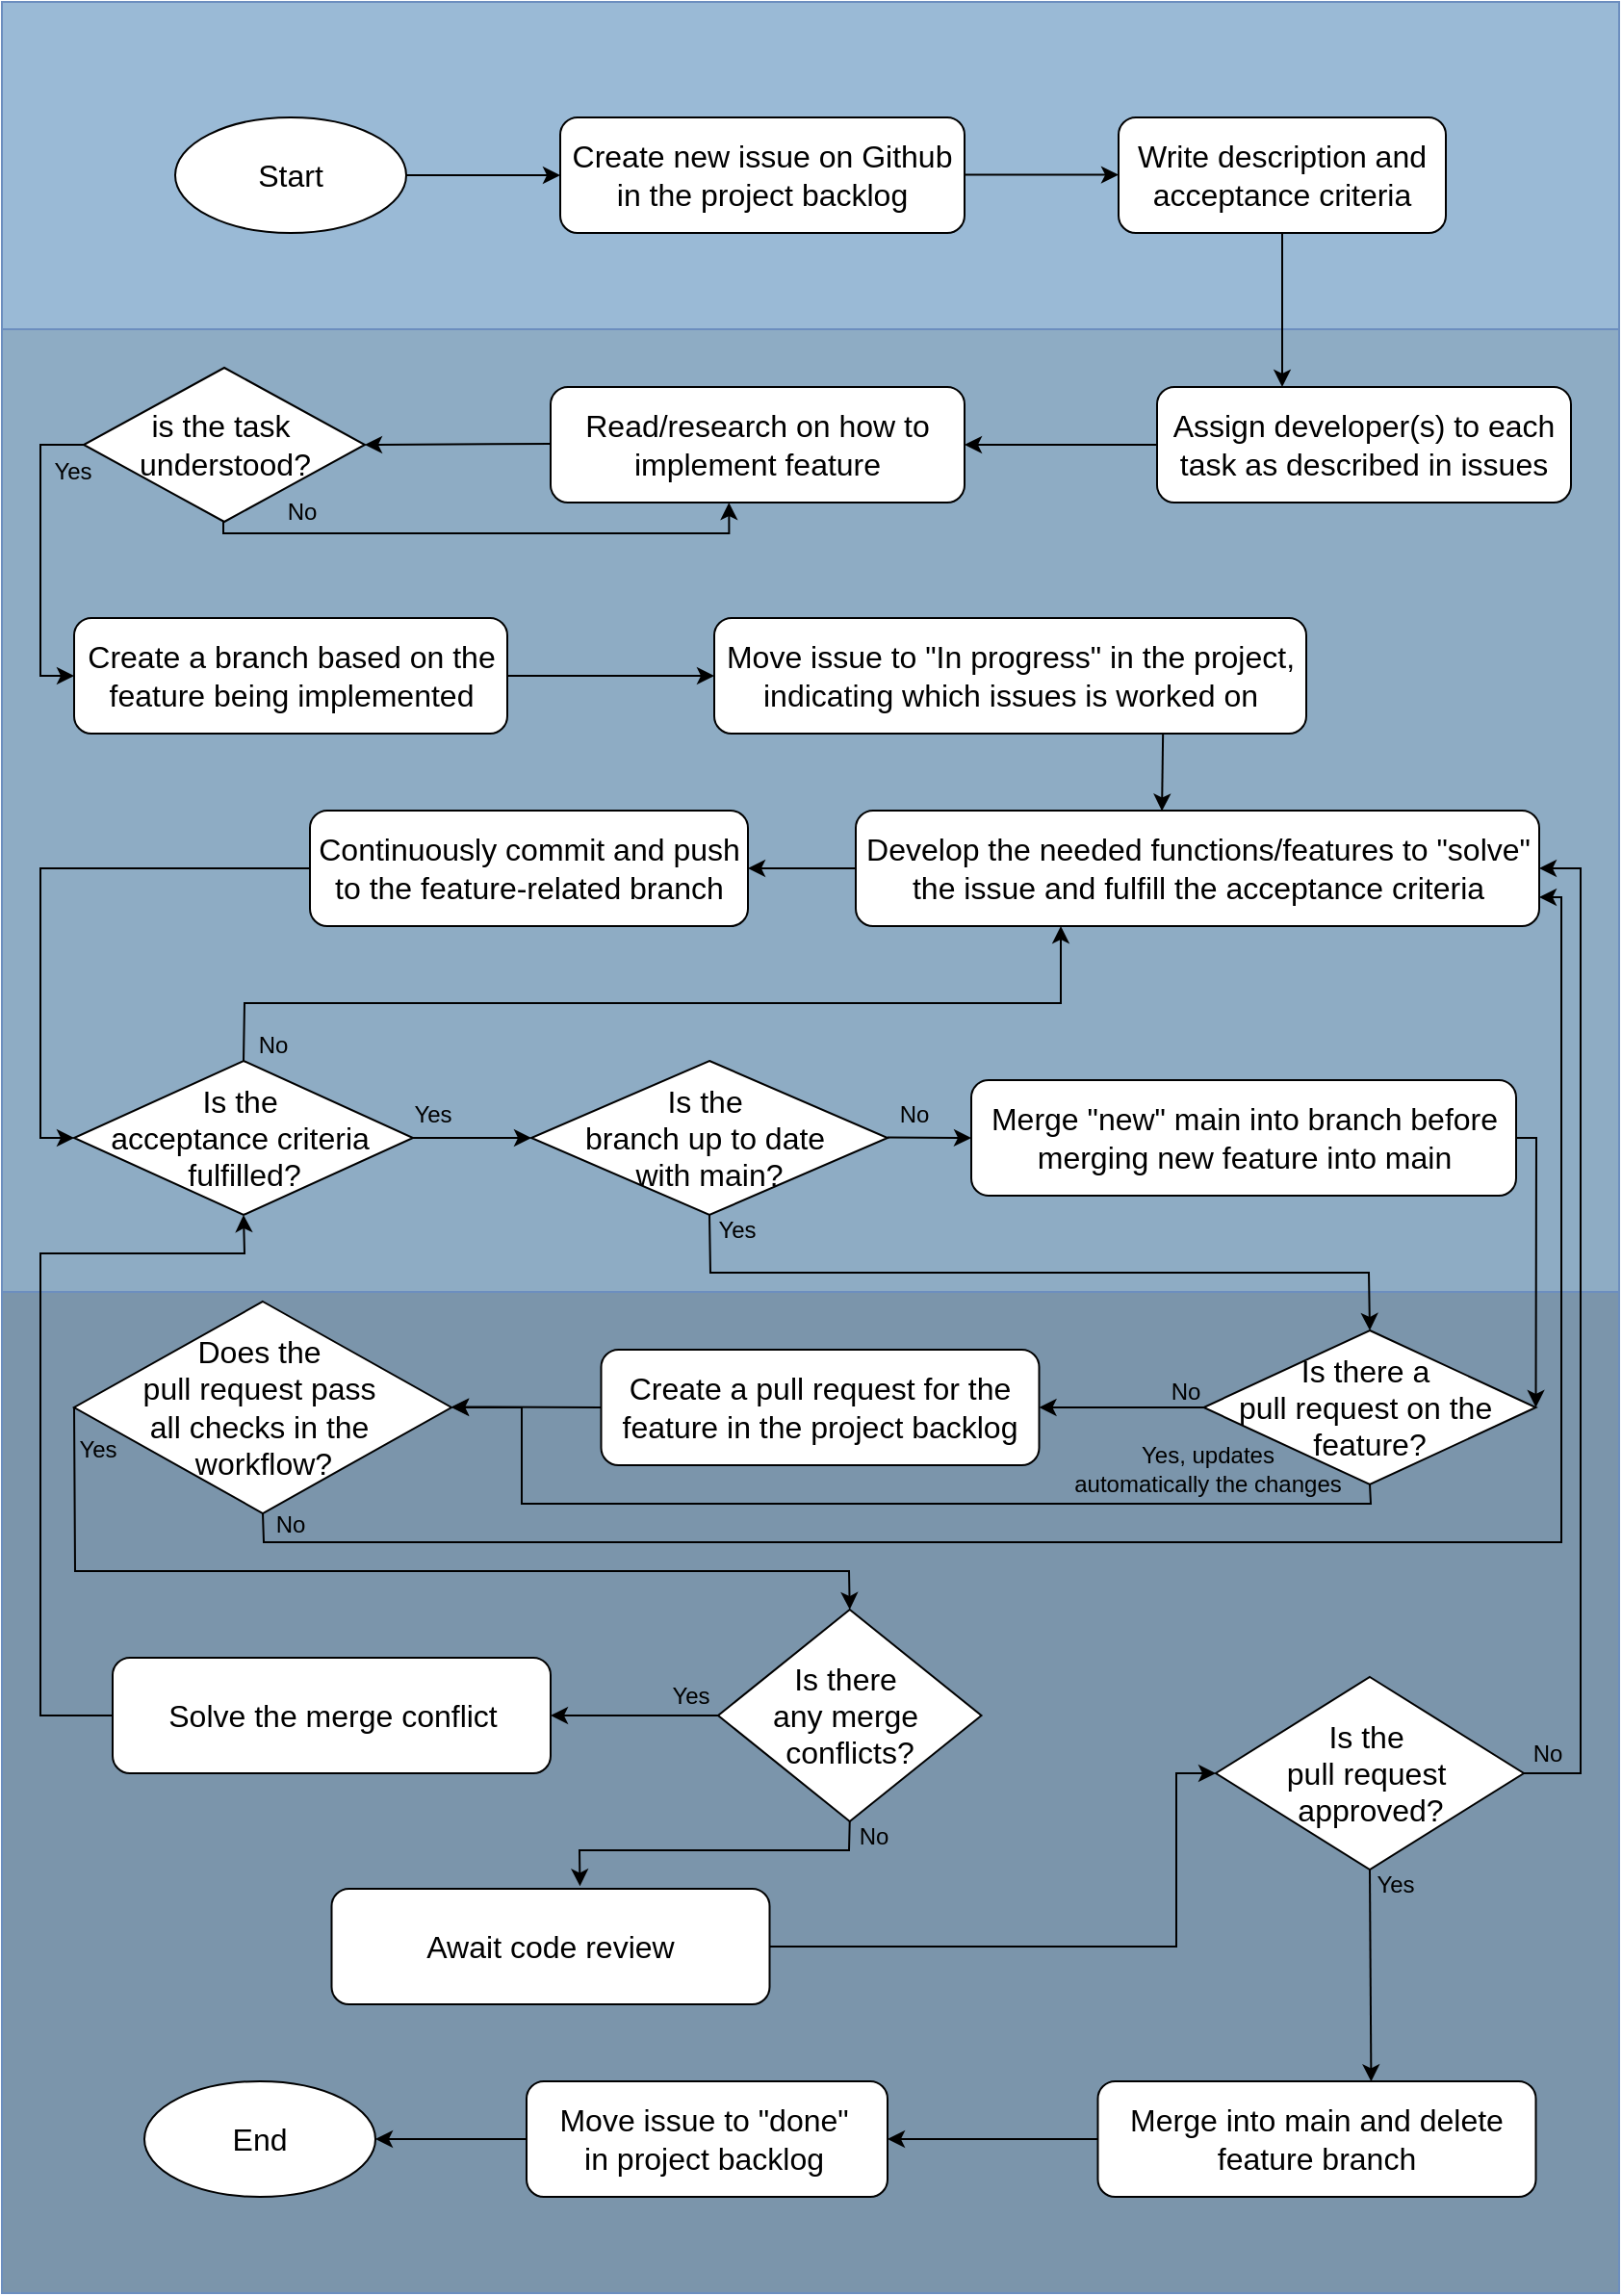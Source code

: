 <mxfile version="25.0.2">
  <diagram id="Ffn-taPkCuxAtU2QfjDi" name="Side-2">
    <mxGraphModel dx="2947" dy="1393" grid="1" gridSize="10" guides="1" tooltips="1" connect="1" arrows="1" fold="1" page="1" pageScale="1" pageWidth="827" pageHeight="1169" math="0" shadow="0">
      <root>
        <mxCell id="0" />
        <mxCell id="1" parent="0" />
        <mxCell id="v3DhoopwUBdqra2Gq-I6-1" value="" style="rounded=0;whiteSpace=wrap;html=1;fillColor=#9ABAD6;strokeColor=#6c8ebf;" vertex="1" parent="1">
          <mxGeometry x="-10" y="70" width="840" height="170" as="geometry" />
        </mxCell>
        <mxCell id="v3DhoopwUBdqra2Gq-I6-2" value="" style="rounded=0;whiteSpace=wrap;html=1;fillColor=#8EACC4;strokeColor=#6c8ebf;" vertex="1" parent="1">
          <mxGeometry x="-10" y="240" width="840" height="500" as="geometry" />
        </mxCell>
        <mxCell id="v3DhoopwUBdqra2Gq-I6-3" value="" style="rounded=0;whiteSpace=wrap;html=1;fillColor=#7b95ab;strokeColor=#6c8ebf;" vertex="1" parent="1">
          <mxGeometry x="-10" y="740" width="840" height="520" as="geometry" />
        </mxCell>
        <mxCell id="v3DhoopwUBdqra2Gq-I6-6" value="&lt;font style=&quot;font-size: 16px;&quot;&gt;Start&lt;/font&gt;" style="ellipse;whiteSpace=wrap;html=1;" vertex="1" parent="1">
          <mxGeometry x="80" y="130" width="120" height="60" as="geometry" />
        </mxCell>
        <mxCell id="v3DhoopwUBdqra2Gq-I6-7" value="&lt;font style=&quot;font-size: 16px;&quot;&gt;Create new issue&amp;nbsp;&lt;/font&gt;&lt;span style=&quot;font-size: 16px; background-color: initial;&quot;&gt;on Github in the project backlog&lt;/span&gt;" style="rounded=1;whiteSpace=wrap;html=1;" vertex="1" parent="1">
          <mxGeometry x="280" y="130" width="210" height="60" as="geometry" />
        </mxCell>
        <mxCell id="v3DhoopwUBdqra2Gq-I6-8" value="&lt;span style=&quot;font-size: 16px;&quot;&gt;Write description and acceptance criteria&lt;/span&gt;" style="rounded=1;whiteSpace=wrap;html=1;" vertex="1" parent="1">
          <mxGeometry x="570" y="130" width="170" height="60" as="geometry" />
        </mxCell>
        <mxCell id="v3DhoopwUBdqra2Gq-I6-9" value="&lt;span style=&quot;font-size: 16px;&quot;&gt;Assign developer(s) to each task as described in issues&lt;/span&gt;" style="rounded=1;whiteSpace=wrap;html=1;" vertex="1" parent="1">
          <mxGeometry x="590" y="270" width="215" height="60" as="geometry" />
        </mxCell>
        <mxCell id="v3DhoopwUBdqra2Gq-I6-36" value="" style="edgeStyle=orthogonalEdgeStyle;rounded=0;orthogonalLoop=1;jettySize=auto;html=1;entryX=0.431;entryY=1.001;entryDx=0;entryDy=0;entryPerimeter=0;" edge="1" parent="1" target="v3DhoopwUBdqra2Gq-I6-33">
          <mxGeometry relative="1" as="geometry">
            <mxPoint x="105" y="328.055" as="sourcePoint" />
            <mxPoint x="367.5" y="326" as="targetPoint" />
            <Array as="points">
              <mxPoint x="105" y="346" />
              <mxPoint x="368" y="346" />
            </Array>
          </mxGeometry>
        </mxCell>
        <mxCell id="v3DhoopwUBdqra2Gq-I6-10" value="&lt;font style=&quot;font-size: 16px;&quot;&gt;is the task&amp;nbsp;&lt;/font&gt;&lt;div&gt;&lt;font style=&quot;font-size: 16px;&quot;&gt;understood?&lt;/font&gt;&lt;/div&gt;" style="rhombus;whiteSpace=wrap;html=1;" vertex="1" parent="1">
          <mxGeometry x="32.5" y="260" width="146" height="80" as="geometry" />
        </mxCell>
        <mxCell id="v3DhoopwUBdqra2Gq-I6-11" value="&lt;span style=&quot;font-size: 16px;&quot;&gt;Create a branch based on the feature being implemented&lt;/span&gt;" style="rounded=1;whiteSpace=wrap;html=1;" vertex="1" parent="1">
          <mxGeometry x="27.5" y="390" width="225" height="60" as="geometry" />
        </mxCell>
        <mxCell id="v3DhoopwUBdqra2Gq-I6-12" value="&lt;span style=&quot;font-size: 16px;&quot;&gt;Move issue to &quot;In progress&quot; in the project, indicating which issues is worked on&lt;/span&gt;" style="rounded=1;whiteSpace=wrap;html=1;" vertex="1" parent="1">
          <mxGeometry x="360" y="390" width="307.5" height="60" as="geometry" />
        </mxCell>
        <mxCell id="v3DhoopwUBdqra2Gq-I6-13" value="&lt;span style=&quot;font-size: 16px;&quot;&gt;Develop the needed functions/features to &quot;solve&quot; the issue and fulfill the acceptance criteria&lt;/span&gt;" style="rounded=1;whiteSpace=wrap;html=1;" vertex="1" parent="1">
          <mxGeometry x="433.5" y="490" width="355" height="60" as="geometry" />
        </mxCell>
        <mxCell id="v3DhoopwUBdqra2Gq-I6-14" value="&lt;span style=&quot;font-size: 16px;&quot;&gt;Continuously commit and push to the feature-related branch&lt;/span&gt;" style="rounded=1;whiteSpace=wrap;html=1;" vertex="1" parent="1">
          <mxGeometry x="150" y="490" width="227.5" height="60" as="geometry" />
        </mxCell>
        <mxCell id="v3DhoopwUBdqra2Gq-I6-15" value="&lt;span style=&quot;font-size: 16px;&quot;&gt;Is the&amp;nbsp;&lt;/span&gt;&lt;div&gt;&lt;span style=&quot;font-size: 16px;&quot;&gt;acceptance&amp;nbsp;&lt;/span&gt;&lt;span style=&quot;font-size: 16px; background-color: initial;&quot;&gt;criteria&amp;nbsp;&lt;/span&gt;&lt;div&gt;&lt;span style=&quot;font-size: 16px;&quot;&gt;fulfilled?&lt;/span&gt;&lt;/div&gt;&lt;/div&gt;" style="rhombus;whiteSpace=wrap;html=1;" vertex="1" parent="1">
          <mxGeometry x="27.5" y="620" width="176" height="80" as="geometry" />
        </mxCell>
        <mxCell id="v3DhoopwUBdqra2Gq-I6-16" value="&lt;span style=&quot;font-size: 16px;&quot;&gt;Is there a&amp;nbsp;&lt;/span&gt;&lt;div&gt;&lt;span style=&quot;font-size: 16px;&quot;&gt;pull&amp;nbsp;&lt;/span&gt;&lt;span style=&quot;font-size: 16px; background-color: initial;&quot;&gt;request on the&amp;nbsp;&lt;/span&gt;&lt;div&gt;&lt;div&gt;&lt;span style=&quot;font-size: 16px;&quot;&gt;feature?&lt;/span&gt;&lt;/div&gt;&lt;/div&gt;&lt;/div&gt;" style="rhombus;whiteSpace=wrap;html=1;" vertex="1" parent="1">
          <mxGeometry x="614.25" y="760" width="172.5" height="80" as="geometry" />
        </mxCell>
        <mxCell id="v3DhoopwUBdqra2Gq-I6-17" value="&lt;span style=&quot;font-size: 16px;&quot;&gt;Create a pull request for the feature in the project backlog&lt;/span&gt;" style="rounded=1;whiteSpace=wrap;html=1;" vertex="1" parent="1">
          <mxGeometry x="301.25" y="770" width="227.5" height="60" as="geometry" />
        </mxCell>
        <mxCell id="v3DhoopwUBdqra2Gq-I6-18" value="&lt;span style=&quot;font-size: 16px;&quot;&gt;Does the&amp;nbsp;&lt;/span&gt;&lt;div&gt;&lt;span style=&quot;font-size: 16px;&quot;&gt;pull request pass&amp;nbsp;&lt;/span&gt;&lt;/div&gt;&lt;div&gt;&lt;span style=&quot;font-size: 16px;&quot;&gt;all&amp;nbsp;&lt;/span&gt;&lt;span style=&quot;font-size: 16px; background-color: initial;&quot;&gt;checks in the&amp;nbsp;&lt;/span&gt;&lt;/div&gt;&lt;div&gt;&lt;span style=&quot;font-size: 16px;&quot;&gt;workflow?&lt;/span&gt;&lt;/div&gt;" style="rhombus;whiteSpace=wrap;html=1;" vertex="1" parent="1">
          <mxGeometry x="27.5" y="745" width="196" height="110" as="geometry" />
        </mxCell>
        <mxCell id="v3DhoopwUBdqra2Gq-I6-19" value="&lt;span style=&quot;font-size: 16px;&quot;&gt;Is there&amp;nbsp;&lt;/span&gt;&lt;div&gt;&lt;span style=&quot;font-size: 16px;&quot;&gt;any&amp;nbsp;&lt;/span&gt;&lt;span style=&quot;font-size: 16px; background-color: initial;&quot;&gt;merge&amp;nbsp;&lt;/span&gt;&lt;/div&gt;&lt;div&gt;&lt;span style=&quot;font-size: 16px; background-color: initial;&quot;&gt;conflicts?&lt;/span&gt;&lt;/div&gt;" style="rhombus;whiteSpace=wrap;html=1;" vertex="1" parent="1">
          <mxGeometry x="362" y="905" width="136.75" height="110" as="geometry" />
        </mxCell>
        <mxCell id="v3DhoopwUBdqra2Gq-I6-20" value="&lt;span style=&quot;font-size: 16px;&quot;&gt;Solve the merge conflict&lt;/span&gt;" style="rounded=1;whiteSpace=wrap;html=1;" vertex="1" parent="1">
          <mxGeometry x="47.5" y="930" width="227.5" height="60" as="geometry" />
        </mxCell>
        <mxCell id="v3DhoopwUBdqra2Gq-I6-21" value="&lt;span style=&quot;font-size: 16px;&quot;&gt;Await code review&lt;/span&gt;" style="rounded=1;whiteSpace=wrap;html=1;" vertex="1" parent="1">
          <mxGeometry x="161.25" y="1050" width="227.5" height="60" as="geometry" />
        </mxCell>
        <mxCell id="v3DhoopwUBdqra2Gq-I6-22" value="&lt;span style=&quot;font-size: 16px;&quot;&gt;Is the&amp;nbsp;&lt;/span&gt;&lt;div&gt;&lt;span style=&quot;font-size: 16px;&quot;&gt;pull&amp;nbsp;&lt;/span&gt;&lt;span style=&quot;font-size: 16px; background-color: initial;&quot;&gt;request&amp;nbsp;&lt;/span&gt;&lt;/div&gt;&lt;div&gt;&lt;span style=&quot;font-size: 16px; background-color: initial;&quot;&gt;approved?&lt;/span&gt;&lt;/div&gt;" style="rhombus;whiteSpace=wrap;html=1;" vertex="1" parent="1">
          <mxGeometry x="620.5" y="940" width="160" height="100" as="geometry" />
        </mxCell>
        <mxCell id="v3DhoopwUBdqra2Gq-I6-23" value="&lt;span style=&quot;font-size: 16px;&quot;&gt;Merge into main and delete feature branch&lt;/span&gt;" style="rounded=1;whiteSpace=wrap;html=1;" vertex="1" parent="1">
          <mxGeometry x="559.25" y="1150" width="227.5" height="60" as="geometry" />
        </mxCell>
        <mxCell id="v3DhoopwUBdqra2Gq-I6-24" value="&lt;span style=&quot;font-size: 16px;&quot;&gt;Move issue to &quot;done&quot;&amp;nbsp;&lt;/span&gt;&lt;div&gt;&lt;span style=&quot;font-size: 16px;&quot;&gt;in project backlog&amp;nbsp;&lt;/span&gt;&lt;/div&gt;" style="rounded=1;whiteSpace=wrap;html=1;" vertex="1" parent="1">
          <mxGeometry x="262.5" y="1150" width="187.5" height="60" as="geometry" />
        </mxCell>
        <mxCell id="v3DhoopwUBdqra2Gq-I6-25" value="&lt;font style=&quot;font-size: 16px;&quot;&gt;End&lt;/font&gt;" style="ellipse;whiteSpace=wrap;html=1;" vertex="1" parent="1">
          <mxGeometry x="64" y="1150" width="120" height="60" as="geometry" />
        </mxCell>
        <mxCell id="v3DhoopwUBdqra2Gq-I6-26" value="&lt;span style=&quot;font-size: 16px;&quot;&gt;Is the&amp;nbsp;&lt;/span&gt;&lt;div&gt;&lt;span style=&quot;font-size: 16px;&quot;&gt;branch&amp;nbsp;&lt;/span&gt;&lt;span style=&quot;background-color: initial; font-size: 16px;&quot;&gt;up&amp;nbsp;&lt;/span&gt;&lt;span style=&quot;background-color: initial; font-size: 16px;&quot;&gt;to date&amp;nbsp;&lt;/span&gt;&lt;/div&gt;&lt;div&gt;&lt;span style=&quot;background-color: initial; font-size: 16px;&quot;&gt;with&amp;nbsp;&lt;/span&gt;&lt;span style=&quot;background-color: initial; font-size: 16px;&quot;&gt;main?&lt;/span&gt;&lt;/div&gt;" style="rhombus;whiteSpace=wrap;html=1;" vertex="1" parent="1">
          <mxGeometry x="265" y="620" width="185" height="80" as="geometry" />
        </mxCell>
        <mxCell id="v3DhoopwUBdqra2Gq-I6-27" value="&lt;span style=&quot;font-size: 16px;&quot;&gt;Merge &quot;new&quot; main into branch before merging new feature into main&lt;/span&gt;" style="rounded=1;whiteSpace=wrap;html=1;" vertex="1" parent="1">
          <mxGeometry x="493.5" y="630" width="283" height="60" as="geometry" />
        </mxCell>
        <mxCell id="v3DhoopwUBdqra2Gq-I6-28" value="" style="endArrow=classic;html=1;rounded=0;entryX=0;entryY=0.5;entryDx=0;entryDy=0;exitX=1;exitY=0.5;exitDx=0;exitDy=0;" edge="1" parent="1" source="v3DhoopwUBdqra2Gq-I6-6" target="v3DhoopwUBdqra2Gq-I6-7">
          <mxGeometry width="50" height="50" relative="1" as="geometry">
            <mxPoint x="200" y="160" as="sourcePoint" />
            <mxPoint x="240" y="120" as="targetPoint" />
          </mxGeometry>
        </mxCell>
        <mxCell id="v3DhoopwUBdqra2Gq-I6-29" value="" style="endArrow=classic;html=1;rounded=0;entryX=0;entryY=0.5;entryDx=0;entryDy=0;exitX=1;exitY=0.5;exitDx=0;exitDy=0;" edge="1" parent="1">
          <mxGeometry width="50" height="50" relative="1" as="geometry">
            <mxPoint x="490" y="159.81" as="sourcePoint" />
            <mxPoint x="570" y="159.81" as="targetPoint" />
          </mxGeometry>
        </mxCell>
        <mxCell id="v3DhoopwUBdqra2Gq-I6-30" value="" style="endArrow=classic;html=1;rounded=0;exitX=0.5;exitY=1;exitDx=0;exitDy=0;" edge="1" parent="1" source="v3DhoopwUBdqra2Gq-I6-8">
          <mxGeometry width="50" height="50" relative="1" as="geometry">
            <mxPoint x="650" y="239.35" as="sourcePoint" />
            <mxPoint x="655" y="270" as="targetPoint" />
          </mxGeometry>
        </mxCell>
        <mxCell id="v3DhoopwUBdqra2Gq-I6-31" value="" style="endArrow=classic;html=1;rounded=0;exitX=0;exitY=0.5;exitDx=0;exitDy=0;" edge="1" parent="1" source="v3DhoopwUBdqra2Gq-I6-9">
          <mxGeometry width="50" height="50" relative="1" as="geometry">
            <mxPoint x="470" y="340" as="sourcePoint" />
            <mxPoint x="490" y="300" as="targetPoint" />
          </mxGeometry>
        </mxCell>
        <mxCell id="v3DhoopwUBdqra2Gq-I6-33" value="&lt;span style=&quot;font-size: 16px;&quot;&gt;Read/research on how to implement feature&lt;/span&gt;" style="rounded=1;whiteSpace=wrap;html=1;" vertex="1" parent="1">
          <mxGeometry x="275" y="270" width="215" height="60" as="geometry" />
        </mxCell>
        <mxCell id="v3DhoopwUBdqra2Gq-I6-34" value="" style="endArrow=classic;html=1;rounded=0;exitX=0;exitY=0.5;exitDx=0;exitDy=0;entryX=1;entryY=0.5;entryDx=0;entryDy=0;" edge="1" parent="1" target="v3DhoopwUBdqra2Gq-I6-10">
          <mxGeometry width="50" height="50" relative="1" as="geometry">
            <mxPoint x="275" y="299.52" as="sourcePoint" />
            <mxPoint x="180" y="300" as="targetPoint" />
          </mxGeometry>
        </mxCell>
        <mxCell id="v3DhoopwUBdqra2Gq-I6-37" value="" style="endArrow=classic;html=1;rounded=0;entryX=0;entryY=0.5;entryDx=0;entryDy=0;exitX=0.5;exitY=1;exitDx=0;exitDy=0;" edge="1" parent="1" target="v3DhoopwUBdqra2Gq-I6-11">
          <mxGeometry width="50" height="50" relative="1" as="geometry">
            <mxPoint x="32.5" y="300" as="sourcePoint" />
            <mxPoint x="32.575" y="349.94" as="targetPoint" />
            <Array as="points">
              <mxPoint x="10" y="300" />
              <mxPoint x="10" y="420" />
            </Array>
          </mxGeometry>
        </mxCell>
        <mxCell id="v3DhoopwUBdqra2Gq-I6-38" value="" style="endArrow=classic;html=1;rounded=0;exitX=1;exitY=0.5;exitDx=0;exitDy=0;entryX=0;entryY=0.5;entryDx=0;entryDy=0;" edge="1" parent="1" source="v3DhoopwUBdqra2Gq-I6-11" target="v3DhoopwUBdqra2Gq-I6-12">
          <mxGeometry width="50" height="50" relative="1" as="geometry">
            <mxPoint x="370" y="450" as="sourcePoint" />
            <mxPoint x="420" y="400" as="targetPoint" />
          </mxGeometry>
        </mxCell>
        <mxCell id="v3DhoopwUBdqra2Gq-I6-39" value="" style="endArrow=classic;html=1;rounded=0;exitX=0.758;exitY=0.996;exitDx=0;exitDy=0;entryX=0.448;entryY=0.004;entryDx=0;entryDy=0;entryPerimeter=0;exitPerimeter=0;" edge="1" parent="1" source="v3DhoopwUBdqra2Gq-I6-12" target="v3DhoopwUBdqra2Gq-I6-13">
          <mxGeometry width="50" height="50" relative="1" as="geometry">
            <mxPoint x="410" y="580" as="sourcePoint" />
            <mxPoint x="460" y="530" as="targetPoint" />
          </mxGeometry>
        </mxCell>
        <mxCell id="v3DhoopwUBdqra2Gq-I6-40" value="" style="endArrow=classic;html=1;rounded=0;exitX=0;exitY=0.5;exitDx=0;exitDy=0;entryX=1;entryY=0.5;entryDx=0;entryDy=0;" edge="1" parent="1" source="v3DhoopwUBdqra2Gq-I6-13" target="v3DhoopwUBdqra2Gq-I6-14">
          <mxGeometry width="50" height="50" relative="1" as="geometry">
            <mxPoint x="410" y="500" as="sourcePoint" />
            <mxPoint x="460" y="450" as="targetPoint" />
          </mxGeometry>
        </mxCell>
        <mxCell id="v3DhoopwUBdqra2Gq-I6-41" value="" style="endArrow=classic;html=1;rounded=0;exitX=0;exitY=0.5;exitDx=0;exitDy=0;entryX=0;entryY=0.5;entryDx=0;entryDy=0;" edge="1" parent="1" source="v3DhoopwUBdqra2Gq-I6-14" target="v3DhoopwUBdqra2Gq-I6-15">
          <mxGeometry width="50" height="50" relative="1" as="geometry">
            <mxPoint x="180" y="570" as="sourcePoint" />
            <mxPoint x="230" y="520" as="targetPoint" />
            <Array as="points">
              <mxPoint x="10" y="520" />
              <mxPoint x="10" y="660" />
            </Array>
          </mxGeometry>
        </mxCell>
        <mxCell id="v3DhoopwUBdqra2Gq-I6-42" value="" style="endArrow=classic;html=1;rounded=0;exitX=1;exitY=0.5;exitDx=0;exitDy=0;entryX=0;entryY=0.5;entryDx=0;entryDy=0;" edge="1" parent="1" source="v3DhoopwUBdqra2Gq-I6-15" target="v3DhoopwUBdqra2Gq-I6-26">
          <mxGeometry width="50" height="50" relative="1" as="geometry">
            <mxPoint x="200" y="610" as="sourcePoint" />
            <mxPoint x="250" y="560" as="targetPoint" />
          </mxGeometry>
        </mxCell>
        <mxCell id="v3DhoopwUBdqra2Gq-I6-43" value="" style="endArrow=classic;html=1;rounded=0;exitX=0.5;exitY=0;exitDx=0;exitDy=0;" edge="1" parent="1" source="v3DhoopwUBdqra2Gq-I6-15">
          <mxGeometry width="50" height="50" relative="1" as="geometry">
            <mxPoint x="160" y="610" as="sourcePoint" />
            <mxPoint x="540" y="550" as="targetPoint" />
            <Array as="points">
              <mxPoint x="116" y="590" />
              <mxPoint x="540" y="590" />
            </Array>
          </mxGeometry>
        </mxCell>
        <mxCell id="v3DhoopwUBdqra2Gq-I6-44" value="Yes" style="text;html=1;align=center;verticalAlign=middle;whiteSpace=wrap;rounded=0;" vertex="1" parent="1">
          <mxGeometry x="184" y="633" width="60" height="30" as="geometry" />
        </mxCell>
        <mxCell id="v3DhoopwUBdqra2Gq-I6-45" value="No" style="text;html=1;align=center;verticalAlign=middle;whiteSpace=wrap;rounded=0;" vertex="1" parent="1">
          <mxGeometry x="101.25" y="597" width="60" height="30" as="geometry" />
        </mxCell>
        <mxCell id="v3DhoopwUBdqra2Gq-I6-46" value="" style="endArrow=classic;html=1;rounded=0;exitX=1;exitY=0.5;exitDx=0;exitDy=0;entryX=0;entryY=0.5;entryDx=0;entryDy=0;" edge="1" parent="1" target="v3DhoopwUBdqra2Gq-I6-27">
          <mxGeometry width="50" height="50" relative="1" as="geometry">
            <mxPoint x="450" y="659.74" as="sourcePoint" />
            <mxPoint x="511" y="659.74" as="targetPoint" />
          </mxGeometry>
        </mxCell>
        <mxCell id="v3DhoopwUBdqra2Gq-I6-47" value="No" style="text;html=1;align=center;verticalAlign=middle;whiteSpace=wrap;rounded=0;" vertex="1" parent="1">
          <mxGeometry x="433.5" y="633" width="60" height="30" as="geometry" />
        </mxCell>
        <mxCell id="v3DhoopwUBdqra2Gq-I6-48" value="" style="endArrow=classic;html=1;rounded=0;exitX=0.5;exitY=1;exitDx=0;exitDy=0;entryX=0.5;entryY=0;entryDx=0;entryDy=0;" edge="1" parent="1" target="v3DhoopwUBdqra2Gq-I6-16">
          <mxGeometry width="50" height="50" relative="1" as="geometry">
            <mxPoint x="357.5" y="700" as="sourcePoint" />
            <mxPoint x="691.5" y="740" as="targetPoint" />
            <Array as="points">
              <mxPoint x="358" y="730" />
              <mxPoint x="700" y="730" />
            </Array>
          </mxGeometry>
        </mxCell>
        <mxCell id="v3DhoopwUBdqra2Gq-I6-49" value="" style="endArrow=classic;html=1;rounded=0;entryX=1;entryY=0.5;entryDx=0;entryDy=0;exitX=1;exitY=0.5;exitDx=0;exitDy=0;" edge="1" parent="1" source="v3DhoopwUBdqra2Gq-I6-27" target="v3DhoopwUBdqra2Gq-I6-16">
          <mxGeometry width="50" height="50" relative="1" as="geometry">
            <mxPoint x="780" y="660" as="sourcePoint" />
            <mxPoint x="779.75" y="800" as="targetPoint" />
            <Array as="points">
              <mxPoint x="787" y="660" />
            </Array>
          </mxGeometry>
        </mxCell>
        <mxCell id="v3DhoopwUBdqra2Gq-I6-50" value="Yes" style="text;html=1;align=center;verticalAlign=middle;whiteSpace=wrap;rounded=0;" vertex="1" parent="1">
          <mxGeometry x="342" y="693" width="60" height="30" as="geometry" />
        </mxCell>
        <mxCell id="v3DhoopwUBdqra2Gq-I6-51" value="No" style="text;html=1;align=center;verticalAlign=middle;whiteSpace=wrap;rounded=0;" vertex="1" parent="1">
          <mxGeometry x="116.25" y="320" width="60" height="30" as="geometry" />
        </mxCell>
        <mxCell id="v3DhoopwUBdqra2Gq-I6-52" value="Yes" style="text;html=1;align=center;verticalAlign=middle;whiteSpace=wrap;rounded=0;" vertex="1" parent="1">
          <mxGeometry x="-3" y="299" width="60" height="30" as="geometry" />
        </mxCell>
        <mxCell id="v3DhoopwUBdqra2Gq-I6-53" value="" style="endArrow=classic;html=1;rounded=0;exitX=0.5;exitY=1;exitDx=0;exitDy=0;entryX=1;entryY=0.75;entryDx=0;entryDy=0;" edge="1" parent="1" source="v3DhoopwUBdqra2Gq-I6-18" target="v3DhoopwUBdqra2Gq-I6-13">
          <mxGeometry width="50" height="50" relative="1" as="geometry">
            <mxPoint x="173.5" y="870" as="sourcePoint" />
            <mxPoint x="223.5" y="820" as="targetPoint" />
            <Array as="points">
              <mxPoint x="126" y="870" />
              <mxPoint x="800" y="870" />
              <mxPoint x="800" y="535" />
            </Array>
          </mxGeometry>
        </mxCell>
        <mxCell id="v3DhoopwUBdqra2Gq-I6-54" value="No" style="text;html=1;align=center;verticalAlign=middle;whiteSpace=wrap;rounded=0;" vertex="1" parent="1">
          <mxGeometry x="110" y="846" width="60" height="30" as="geometry" />
        </mxCell>
        <mxCell id="v3DhoopwUBdqra2Gq-I6-55" value="" style="endArrow=classic;html=1;rounded=0;exitX=0;exitY=0.5;exitDx=0;exitDy=0;entryX=1;entryY=0.5;entryDx=0;entryDy=0;" edge="1" parent="1" source="v3DhoopwUBdqra2Gq-I6-16" target="v3DhoopwUBdqra2Gq-I6-17">
          <mxGeometry width="50" height="50" relative="1" as="geometry">
            <mxPoint x="460" y="830" as="sourcePoint" />
            <mxPoint x="510" y="780" as="targetPoint" />
          </mxGeometry>
        </mxCell>
        <mxCell id="v3DhoopwUBdqra2Gq-I6-56" value="" style="endArrow=classic;html=1;rounded=0;exitX=0.5;exitY=1;exitDx=0;exitDy=0;entryX=1;entryY=0.5;entryDx=0;entryDy=0;" edge="1" parent="1" source="v3DhoopwUBdqra2Gq-I6-16" target="v3DhoopwUBdqra2Gq-I6-18">
          <mxGeometry width="50" height="50" relative="1" as="geometry">
            <mxPoint x="701.5" y="840" as="sourcePoint" />
            <mxPoint x="359.125" y="830" as="targetPoint" />
            <Array as="points">
              <mxPoint x="701" y="850" />
              <mxPoint x="260" y="850" />
              <mxPoint x="260" y="800" />
            </Array>
          </mxGeometry>
        </mxCell>
        <mxCell id="v3DhoopwUBdqra2Gq-I6-57" value="" style="endArrow=classic;html=1;rounded=0;entryX=1;entryY=0.5;entryDx=0;entryDy=0;exitX=0;exitY=0.5;exitDx=0;exitDy=0;" edge="1" parent="1">
          <mxGeometry width="50" height="50" relative="1" as="geometry">
            <mxPoint x="301.25" y="800" as="sourcePoint" />
            <mxPoint x="223.5" y="799.74" as="targetPoint" />
          </mxGeometry>
        </mxCell>
        <mxCell id="v3DhoopwUBdqra2Gq-I6-58" value="Yes, updates automatically the changes" style="text;html=1;align=center;verticalAlign=middle;whiteSpace=wrap;rounded=0;" vertex="1" parent="1">
          <mxGeometry x="546.25" y="817" width="141.25" height="30" as="geometry" />
        </mxCell>
        <mxCell id="v3DhoopwUBdqra2Gq-I6-59" value="No" style="text;html=1;align=center;verticalAlign=middle;whiteSpace=wrap;rounded=0;" vertex="1" parent="1">
          <mxGeometry x="575" y="777" width="60" height="30" as="geometry" />
        </mxCell>
        <mxCell id="v3DhoopwUBdqra2Gq-I6-61" value="" style="endArrow=classic;html=1;rounded=0;exitX=1;exitY=0.5;exitDx=0;exitDy=0;entryX=0;entryY=0.5;entryDx=0;entryDy=0;" edge="1" parent="1" source="v3DhoopwUBdqra2Gq-I6-21" target="v3DhoopwUBdqra2Gq-I6-22">
          <mxGeometry width="50" height="50" relative="1" as="geometry">
            <mxPoint x="530" y="1060" as="sourcePoint" />
            <mxPoint x="577.5" y="1010" as="targetPoint" />
            <Array as="points">
              <mxPoint x="600" y="1080" />
              <mxPoint x="600" y="990" />
            </Array>
          </mxGeometry>
        </mxCell>
        <mxCell id="v3DhoopwUBdqra2Gq-I6-62" value="" style="endArrow=classic;html=1;rounded=0;exitX=0.5;exitY=1;exitDx=0;exitDy=0;entryX=0.624;entryY=0.003;entryDx=0;entryDy=0;entryPerimeter=0;" edge="1" parent="1" source="v3DhoopwUBdqra2Gq-I6-22" target="v3DhoopwUBdqra2Gq-I6-23">
          <mxGeometry width="50" height="50" relative="1" as="geometry">
            <mxPoint x="675.5" y="1120" as="sourcePoint" />
            <mxPoint x="700" y="1150" as="targetPoint" />
          </mxGeometry>
        </mxCell>
        <mxCell id="v3DhoopwUBdqra2Gq-I6-63" value="" style="endArrow=classic;html=1;rounded=0;entryX=1;entryY=0.5;entryDx=0;entryDy=0;" edge="1" parent="1" target="v3DhoopwUBdqra2Gq-I6-13">
          <mxGeometry width="50" height="50" relative="1" as="geometry">
            <mxPoint x="780" y="990" as="sourcePoint" />
            <mxPoint x="830" y="940" as="targetPoint" />
            <Array as="points">
              <mxPoint x="810" y="990" />
              <mxPoint x="810" y="520" />
            </Array>
          </mxGeometry>
        </mxCell>
        <mxCell id="v3DhoopwUBdqra2Gq-I6-64" value="No" style="text;html=1;align=center;verticalAlign=middle;whiteSpace=wrap;rounded=0;" vertex="1" parent="1">
          <mxGeometry x="763" y="965" width="60" height="30" as="geometry" />
        </mxCell>
        <mxCell id="v3DhoopwUBdqra2Gq-I6-65" value="Yes" style="text;html=1;align=center;verticalAlign=middle;whiteSpace=wrap;rounded=0;" vertex="1" parent="1">
          <mxGeometry x="683.5" y="1033" width="60" height="30" as="geometry" />
        </mxCell>
        <mxCell id="v3DhoopwUBdqra2Gq-I6-66" value="" style="endArrow=classic;html=1;rounded=0;exitX=0;exitY=0.5;exitDx=0;exitDy=0;entryX=1;entryY=0.5;entryDx=0;entryDy=0;" edge="1" parent="1" source="v3DhoopwUBdqra2Gq-I6-23" target="v3DhoopwUBdqra2Gq-I6-24">
          <mxGeometry width="50" height="50" relative="1" as="geometry">
            <mxPoint x="440" y="1080" as="sourcePoint" />
            <mxPoint x="490" y="1030" as="targetPoint" />
          </mxGeometry>
        </mxCell>
        <mxCell id="v3DhoopwUBdqra2Gq-I6-67" value="" style="endArrow=classic;html=1;rounded=0;entryX=1;entryY=0.5;entryDx=0;entryDy=0;" edge="1" parent="1" target="v3DhoopwUBdqra2Gq-I6-25">
          <mxGeometry width="50" height="50" relative="1" as="geometry">
            <mxPoint x="262.5" y="1180" as="sourcePoint" />
            <mxPoint x="312.5" y="1130" as="targetPoint" />
          </mxGeometry>
        </mxCell>
        <mxCell id="v3DhoopwUBdqra2Gq-I6-68" value="No" style="text;html=1;align=center;verticalAlign=middle;whiteSpace=wrap;rounded=0;" vertex="1" parent="1">
          <mxGeometry x="413" y="1008" width="60" height="30" as="geometry" />
        </mxCell>
        <mxCell id="v3DhoopwUBdqra2Gq-I6-69" value="" style="endArrow=classic;html=1;rounded=0;exitX=0;exitY=0.5;exitDx=0;exitDy=0;entryX=1;entryY=0.5;entryDx=0;entryDy=0;" edge="1" parent="1" source="v3DhoopwUBdqra2Gq-I6-19" target="v3DhoopwUBdqra2Gq-I6-20">
          <mxGeometry width="50" height="50" relative="1" as="geometry">
            <mxPoint x="150" y="940" as="sourcePoint" />
            <mxPoint x="260" y="940" as="targetPoint" />
            <Array as="points" />
          </mxGeometry>
        </mxCell>
        <mxCell id="v3DhoopwUBdqra2Gq-I6-70" value="Yes" style="text;html=1;align=center;verticalAlign=middle;whiteSpace=wrap;rounded=0;" vertex="1" parent="1">
          <mxGeometry x="317.5" y="935" width="60" height="30" as="geometry" />
        </mxCell>
        <mxCell id="v3DhoopwUBdqra2Gq-I6-71" value="" style="endArrow=classic;html=1;rounded=0;exitX=0;exitY=0.5;exitDx=0;exitDy=0;entryX=0.5;entryY=0;entryDx=0;entryDy=0;" edge="1" parent="1" source="v3DhoopwUBdqra2Gq-I6-18" target="v3DhoopwUBdqra2Gq-I6-19">
          <mxGeometry width="50" height="50" relative="1" as="geometry">
            <mxPoint x="32.5" y="940" as="sourcePoint" />
            <mxPoint x="82.5" y="890" as="targetPoint" />
            <Array as="points">
              <mxPoint x="28" y="885" />
              <mxPoint x="430" y="885" />
            </Array>
          </mxGeometry>
        </mxCell>
        <mxCell id="v3DhoopwUBdqra2Gq-I6-72" value="Yes" style="text;html=1;align=center;verticalAlign=middle;whiteSpace=wrap;rounded=0;" vertex="1" parent="1">
          <mxGeometry x="10" y="807" width="60" height="30" as="geometry" />
        </mxCell>
        <mxCell id="v3DhoopwUBdqra2Gq-I6-73" value="" style="endArrow=classic;html=1;rounded=0;entryX=0.567;entryY=-0.022;entryDx=0;entryDy=0;entryPerimeter=0;exitX=0.5;exitY=1;exitDx=0;exitDy=0;" edge="1" parent="1" source="v3DhoopwUBdqra2Gq-I6-19" target="v3DhoopwUBdqra2Gq-I6-21">
          <mxGeometry width="50" height="50" relative="1" as="geometry">
            <mxPoint x="290" y="1000" as="sourcePoint" />
            <mxPoint x="340" y="950" as="targetPoint" />
            <Array as="points">
              <mxPoint x="430" y="1030" />
              <mxPoint x="290" y="1030" />
            </Array>
          </mxGeometry>
        </mxCell>
        <mxCell id="v3DhoopwUBdqra2Gq-I6-74" value="" style="endArrow=classic;html=1;rounded=0;exitX=0;exitY=0.5;exitDx=0;exitDy=0;entryX=0.5;entryY=1;entryDx=0;entryDy=0;" edge="1" parent="1" source="v3DhoopwUBdqra2Gq-I6-20" target="v3DhoopwUBdqra2Gq-I6-15">
          <mxGeometry width="50" height="50" relative="1" as="geometry">
            <mxPoint x="14" y="940" as="sourcePoint" />
            <mxPoint x="64" y="890" as="targetPoint" />
            <Array as="points">
              <mxPoint x="10" y="960" />
              <mxPoint x="10" y="720" />
              <mxPoint x="116" y="720" />
            </Array>
          </mxGeometry>
        </mxCell>
      </root>
    </mxGraphModel>
  </diagram>
</mxfile>
